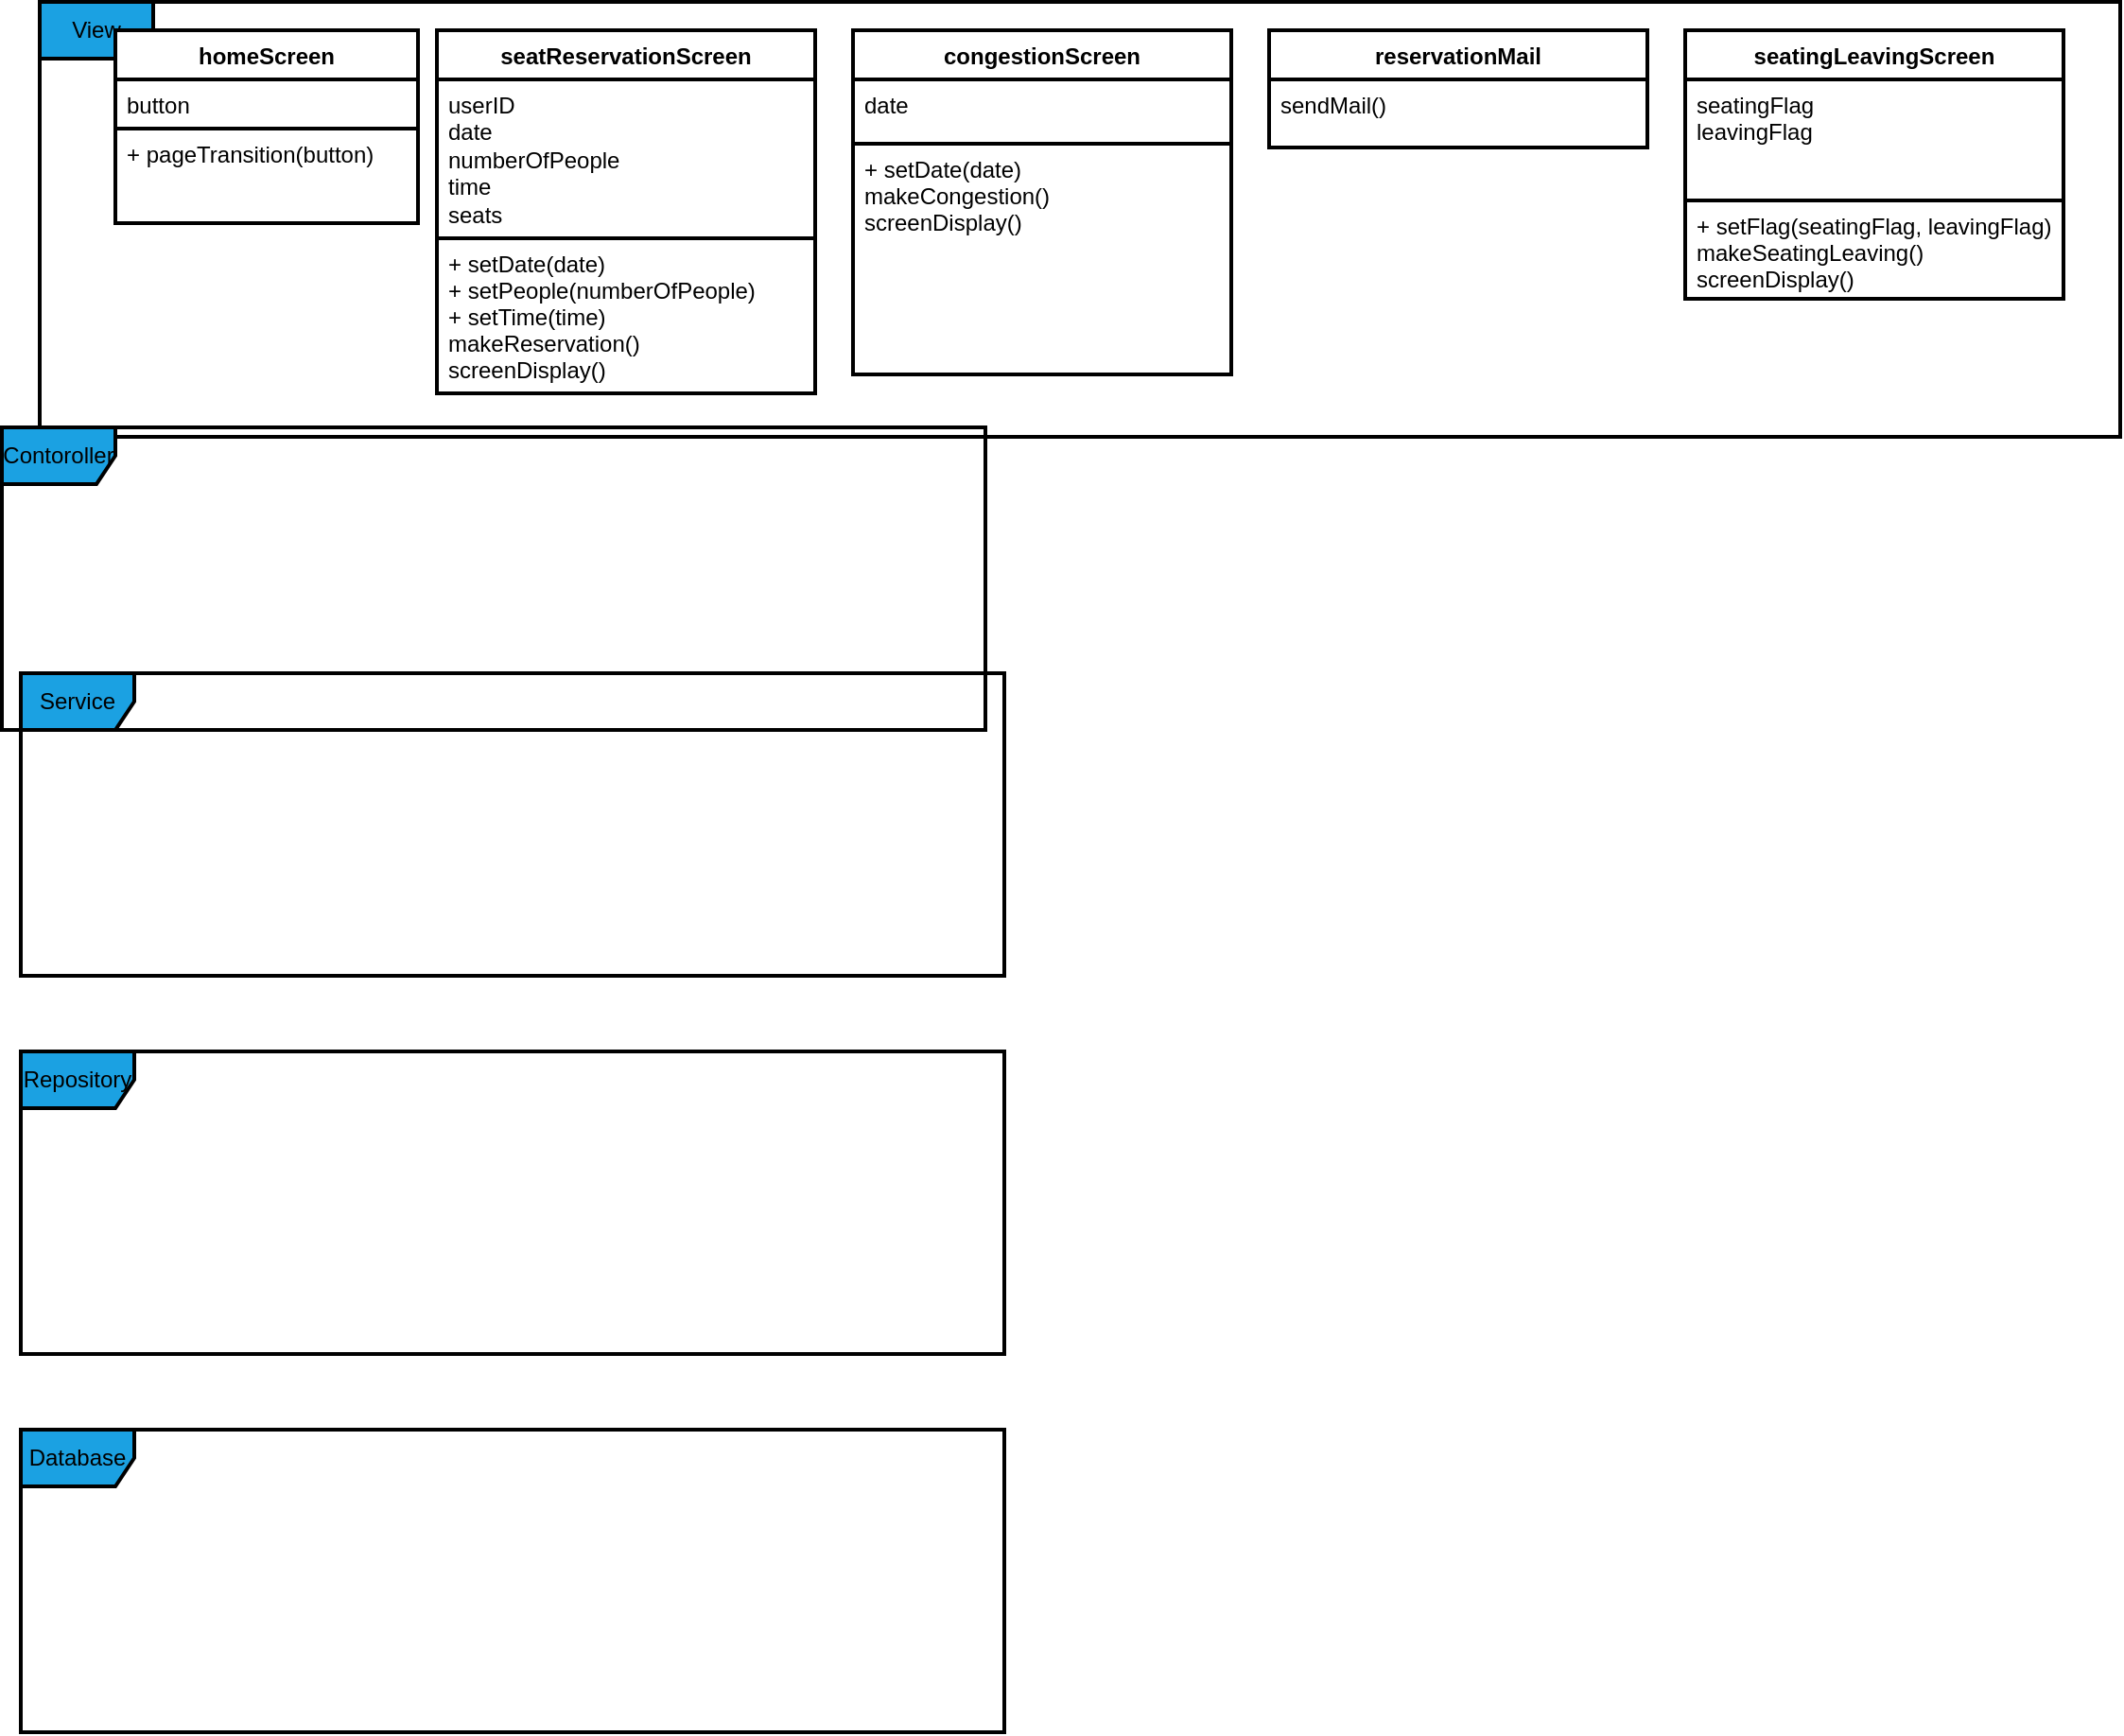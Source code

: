 <mxfile pages="1">
    <diagram id="6AXBUA2ZQwxcqaj4gc7x" name="ページ1">
        <mxGraphModel dx="642" dy="526" grid="1" gridSize="10" guides="1" tooltips="1" connect="1" arrows="1" fold="1" page="1" pageScale="1" pageWidth="827" pageHeight="1169" background="#ffffff" math="0" shadow="0">
            <root>
                <mxCell id="0"/>
                <mxCell id="1" parent="0"/>
                <mxCell id="3" value="View" style="shape=umlFrame;whiteSpace=wrap;html=1;fontColor=#000000;strokeColor=#000000;fillColor=#1ba1e2;strokeWidth=2;" parent="1" vertex="1">
                    <mxGeometry x="50" y="45" width="1100" height="230" as="geometry"/>
                </mxCell>
                <mxCell id="4" value="Contoroller" style="shape=umlFrame;whiteSpace=wrap;html=1;fontColor=#000000;strokeColor=#000000;fillColor=#1ba1e2;strokeWidth=2;" parent="1" vertex="1">
                    <mxGeometry x="30" y="270" width="520" height="160" as="geometry"/>
                </mxCell>
                <mxCell id="5" value="Service" style="shape=umlFrame;whiteSpace=wrap;html=1;fontColor=#000000;strokeColor=#000000;fillColor=#1ba1e2;strokeWidth=2;" parent="1" vertex="1">
                    <mxGeometry x="40" y="400" width="520" height="160" as="geometry"/>
                </mxCell>
                <mxCell id="6" value="Repository" style="shape=umlFrame;whiteSpace=wrap;html=1;fontColor=#000000;strokeColor=#000000;fillColor=#1ba1e2;strokeWidth=2;" parent="1" vertex="1">
                    <mxGeometry x="40" y="600" width="520" height="160" as="geometry"/>
                </mxCell>
                <mxCell id="7" value="Database" style="shape=umlFrame;whiteSpace=wrap;html=1;fontColor=#000000;strokeColor=#000000;fillColor=#1ba1e2;strokeWidth=2;" parent="1" vertex="1">
                    <mxGeometry x="40" y="800" width="520" height="160" as="geometry"/>
                </mxCell>
                <mxCell id="8" value="homeScreen" style="swimlane;fontStyle=1;align=center;verticalAlign=top;childLayout=stackLayout;horizontal=1;startSize=26;horizontalStack=0;resizeParent=1;resizeParentMax=0;resizeLast=0;collapsible=1;marginBottom=0;fontColor=#000000;strokeColor=#000000;fillColor=#FFFFFF;strokeWidth=2;" parent="1" vertex="1">
                    <mxGeometry x="90" y="60" width="160" height="102" as="geometry"/>
                </mxCell>
                <mxCell id="9" value="button" style="text;strokeColor=#000000;fillColor=none;align=left;verticalAlign=top;spacingLeft=4;spacingRight=4;overflow=hidden;rotatable=0;points=[[0,0.5],[1,0.5]];portConstraint=eastwest;html=1;fontColor=#000000;strokeWidth=2;" parent="8" vertex="1">
                    <mxGeometry y="26" width="160" height="26" as="geometry"/>
                </mxCell>
                <mxCell id="11" value="+ pageTransition(button)" style="text;strokeColor=#000000;fillColor=none;align=left;verticalAlign=top;spacingLeft=4;spacingRight=4;overflow=hidden;rotatable=0;points=[[0,0.5],[1,0.5]];portConstraint=eastwest;fontColor=#000000;strokeWidth=2;" parent="8" vertex="1">
                    <mxGeometry y="52" width="160" height="50" as="geometry"/>
                </mxCell>
                <mxCell id="12" value="seatReservationScreen" style="swimlane;fontStyle=1;align=center;verticalAlign=top;childLayout=stackLayout;horizontal=1;startSize=26;horizontalStack=0;resizeParent=1;resizeParentMax=0;resizeLast=0;collapsible=1;marginBottom=0;fontColor=#000000;strokeColor=#000000;fillColor=#FFFFFF;strokeWidth=2;" parent="1" vertex="1">
                    <mxGeometry x="260" y="60" width="200" height="192" as="geometry"/>
                </mxCell>
                <mxCell id="13" value="userID&lt;br&gt;date&lt;br&gt;numberOfPeople&lt;br&gt;time&lt;br&gt;seats" style="text;strokeColor=#000000;fillColor=none;align=left;verticalAlign=top;spacingLeft=4;spacingRight=4;overflow=hidden;rotatable=0;points=[[0,0.5],[1,0.5]];portConstraint=eastwest;html=1;fontColor=#000000;strokeWidth=2;" parent="12" vertex="1">
                    <mxGeometry y="26" width="200" height="84" as="geometry"/>
                </mxCell>
                <mxCell id="15" value="+ setDate(date)&#10;+ setPeople(numberOfPeople)&#10;+ setTime(time)&#10;makeReservation()&#10;screenDisplay()" style="text;strokeColor=#000000;fillColor=none;align=left;verticalAlign=top;spacingLeft=4;spacingRight=4;overflow=hidden;rotatable=0;points=[[0,0.5],[1,0.5]];portConstraint=eastwest;fontColor=#000000;strokeWidth=2;" parent="12" vertex="1">
                    <mxGeometry y="110" width="200" height="82" as="geometry"/>
                </mxCell>
                <mxCell id="16" value="congestionScreen" style="swimlane;fontStyle=1;align=center;verticalAlign=top;childLayout=stackLayout;horizontal=1;startSize=26;horizontalStack=0;resizeParent=1;resizeParentMax=0;resizeLast=0;collapsible=1;marginBottom=0;fontColor=#000000;strokeColor=#000000;fillColor=#FFFFFF;strokeWidth=2;" parent="1" vertex="1">
                    <mxGeometry x="480" y="60" width="200" height="182" as="geometry"/>
                </mxCell>
                <mxCell id="17" value="date" style="text;strokeColor=#000000;fillColor=none;align=left;verticalAlign=top;spacingLeft=4;spacingRight=4;overflow=hidden;rotatable=0;points=[[0,0.5],[1,0.5]];portConstraint=eastwest;html=1;fontColor=#000000;strokeWidth=2;" parent="16" vertex="1">
                    <mxGeometry y="26" width="200" height="34" as="geometry"/>
                </mxCell>
                <mxCell id="19" value="+ setDate(date)&#10;makeCongestion()&#10;screenDisplay()" style="text;strokeColor=#000000;fillColor=none;align=left;verticalAlign=top;spacingLeft=4;spacingRight=4;overflow=hidden;rotatable=0;points=[[0,0.5],[1,0.5]];portConstraint=eastwest;fontColor=#000000;strokeWidth=2;" parent="16" vertex="1">
                    <mxGeometry y="60" width="200" height="122" as="geometry"/>
                </mxCell>
                <mxCell id="20" value="reservationMail" style="swimlane;fontStyle=1;align=center;verticalAlign=top;childLayout=stackLayout;horizontal=1;startSize=26;horizontalStack=0;resizeParent=1;resizeParentMax=0;resizeLast=0;collapsible=1;marginBottom=0;fontColor=#000000;strokeColor=#000000;fillColor=#FFFFFF;strokeWidth=2;" parent="1" vertex="1">
                    <mxGeometry x="700" y="60" width="200" height="62" as="geometry"/>
                </mxCell>
                <mxCell id="23" value="sendMail()" style="text;strokeColor=#000000;fillColor=none;align=left;verticalAlign=top;spacingLeft=4;spacingRight=4;overflow=hidden;rotatable=0;points=[[0,0.5],[1,0.5]];portConstraint=eastwest;fontColor=#000000;strokeWidth=2;" parent="20" vertex="1">
                    <mxGeometry y="26" width="200" height="36" as="geometry"/>
                </mxCell>
                <mxCell id="24" value="seatingLeavingScreen" style="swimlane;fontStyle=1;align=center;verticalAlign=top;childLayout=stackLayout;horizontal=1;startSize=26;horizontalStack=0;resizeParent=1;resizeParentMax=0;resizeLast=0;collapsible=1;marginBottom=0;fontColor=#000000;strokeColor=#000000;fillColor=#FFFFFF;strokeWidth=2;" parent="1" vertex="1">
                    <mxGeometry x="920" y="60" width="200" height="142" as="geometry"/>
                </mxCell>
                <mxCell id="25" value="seatingFlag&lt;br&gt;leavingFlag" style="text;strokeColor=#000000;fillColor=none;align=left;verticalAlign=top;spacingLeft=4;spacingRight=4;overflow=hidden;rotatable=0;points=[[0,0.5],[1,0.5]];portConstraint=eastwest;html=1;fontColor=#000000;strokeWidth=2;" parent="24" vertex="1">
                    <mxGeometry y="26" width="200" height="64" as="geometry"/>
                </mxCell>
                <mxCell id="27" value="+ setFlag(seatingFlag, leavingFlag)&#10;makeSeatingLeaving()&#10;screenDisplay()" style="text;strokeColor=#000000;fillColor=none;align=left;verticalAlign=top;spacingLeft=4;spacingRight=4;overflow=hidden;rotatable=0;points=[[0,0.5],[1,0.5]];portConstraint=eastwest;fontColor=#000000;strokeWidth=2;" parent="24" vertex="1">
                    <mxGeometry y="90" width="200" height="52" as="geometry"/>
                </mxCell>
            </root>
        </mxGraphModel>
    </diagram>
</mxfile>